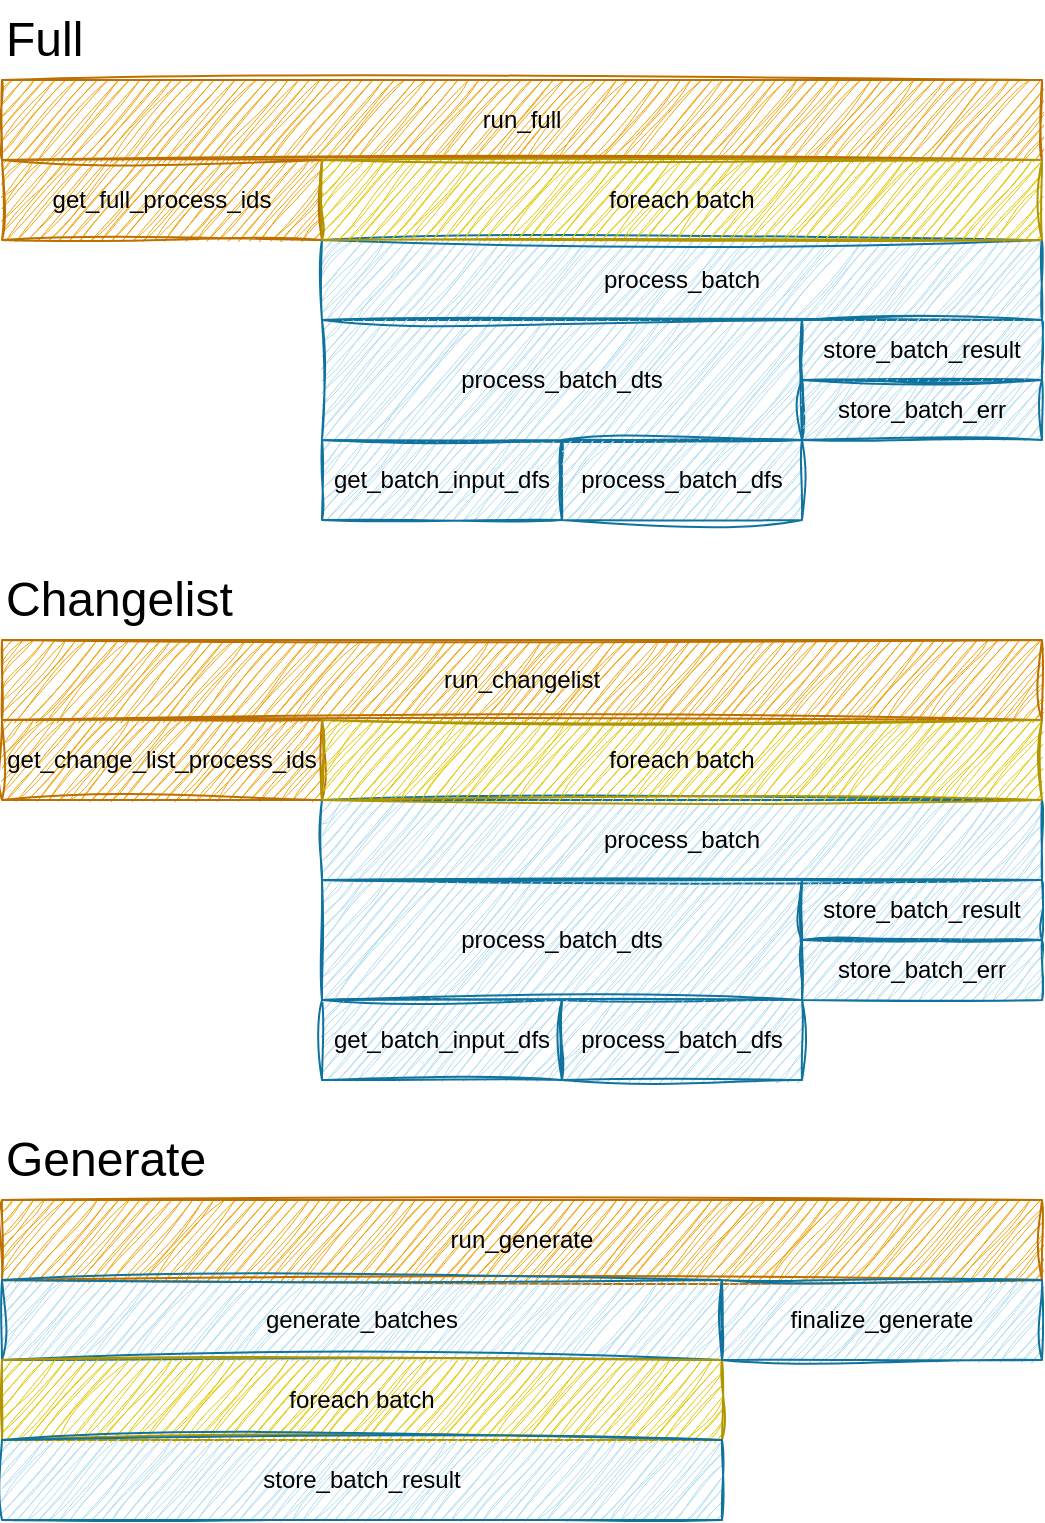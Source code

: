 <mxfile>
    <diagram id="_LABzlGnOxJPrFOFE8tK" name="run_full">
        <mxGraphModel dx="1492" dy="806" grid="1" gridSize="10" guides="1" tooltips="1" connect="1" arrows="1" fold="1" page="1" pageScale="1" pageWidth="850" pageHeight="1100" background="#ffffff" math="0" shadow="0">
            <root>
                <mxCell id="0"/>
                <mxCell id="1" parent="0"/>
                <mxCell id="2" value="run_full" style="rounded=0;whiteSpace=wrap;html=1;fillColor=#f0a30a;strokeColor=#BD7000;strokeWidth=1;perimeterSpacing=0;glass=0;sketch=1;curveFitting=1;jiggle=2;shadow=0;fontColor=#000000;" parent="1" vertex="1">
                    <mxGeometry x="40" y="40" width="520" height="40" as="geometry"/>
                </mxCell>
                <mxCell id="3" value="get_full_process_ids" style="rounded=0;whiteSpace=wrap;html=1;fillColor=#f0a30a;strokeColor=#BD7000;strokeWidth=1;perimeterSpacing=0;glass=0;sketch=1;curveFitting=1;jiggle=2;shadow=0;fontColor=#000000;" parent="1" vertex="1">
                    <mxGeometry x="40" y="80" width="160" height="40" as="geometry"/>
                </mxCell>
                <mxCell id="4" value="process_batch" style="rounded=0;whiteSpace=wrap;html=1;fillColor=#b1ddf0;strokeColor=#10739e;strokeWidth=1;perimeterSpacing=0;glass=0;sketch=1;curveFitting=1;jiggle=2;shadow=0;" parent="1" vertex="1">
                    <mxGeometry x="200" y="120" width="360" height="40" as="geometry"/>
                </mxCell>
                <mxCell id="5" value="foreach batch" style="rounded=0;whiteSpace=wrap;html=1;strokeWidth=1;perimeterSpacing=0;glass=0;sketch=1;curveFitting=1;jiggle=2;shadow=0;fillColor=#e3c800;strokeColor=#B09500;fontColor=#000000;" parent="1" vertex="1">
                    <mxGeometry x="200" y="80" width="360" height="40" as="geometry"/>
                </mxCell>
                <mxCell id="6" value="process_batch_dts" style="rounded=0;whiteSpace=wrap;html=1;fillColor=#b1ddf0;strokeColor=#10739e;strokeWidth=1;perimeterSpacing=0;glass=0;sketch=1;curveFitting=1;jiggle=2;shadow=0;" parent="1" vertex="1">
                    <mxGeometry x="200" y="160" width="240" height="60" as="geometry"/>
                </mxCell>
                <mxCell id="7" value="store_batch_result" style="rounded=0;whiteSpace=wrap;html=1;fillColor=#b1ddf0;strokeColor=#10739e;strokeWidth=1;perimeterSpacing=0;glass=0;sketch=1;curveFitting=1;jiggle=2;shadow=0;" parent="1" vertex="1">
                    <mxGeometry x="440" y="160" width="120" height="30" as="geometry"/>
                </mxCell>
                <mxCell id="8" value="get_batch_input_dfs" style="rounded=0;whiteSpace=wrap;html=1;fillColor=#b1ddf0;strokeColor=#10739e;strokeWidth=1;perimeterSpacing=0;glass=0;sketch=1;curveFitting=1;jiggle=2;shadow=0;" parent="1" vertex="1">
                    <mxGeometry x="200" y="220" width="120" height="40" as="geometry"/>
                </mxCell>
                <mxCell id="9" value="process_batch_dfs" style="rounded=0;whiteSpace=wrap;html=1;fillColor=#b1ddf0;strokeColor=#10739e;strokeWidth=1;perimeterSpacing=0;glass=0;sketch=1;curveFitting=1;jiggle=2;shadow=0;" parent="1" vertex="1">
                    <mxGeometry x="320" y="220" width="120" height="40" as="geometry"/>
                </mxCell>
                <mxCell id="GeVadQ1i7Gmi9rNTnFdB-9" value="run_changelist" style="rounded=0;whiteSpace=wrap;html=1;fillColor=#f0a30a;strokeColor=#BD7000;strokeWidth=1;perimeterSpacing=0;glass=0;sketch=1;curveFitting=1;jiggle=2;shadow=0;fontColor=#000000;" parent="1" vertex="1">
                    <mxGeometry x="40" y="320" width="520" height="40" as="geometry"/>
                </mxCell>
                <mxCell id="GeVadQ1i7Gmi9rNTnFdB-10" value="get_change_list_process_ids" style="rounded=0;whiteSpace=wrap;html=1;fillColor=#f0a30a;strokeColor=#BD7000;strokeWidth=1;perimeterSpacing=0;glass=0;sketch=1;curveFitting=1;jiggle=2;shadow=0;fontColor=#000000;" parent="1" vertex="1">
                    <mxGeometry x="40" y="360" width="160" height="40" as="geometry"/>
                </mxCell>
                <mxCell id="GeVadQ1i7Gmi9rNTnFdB-11" value="process_batch" style="rounded=0;whiteSpace=wrap;html=1;fillColor=#b1ddf0;strokeColor=#10739e;strokeWidth=1;perimeterSpacing=0;glass=0;sketch=1;curveFitting=1;jiggle=2;shadow=0;" parent="1" vertex="1">
                    <mxGeometry x="200" y="400" width="360" height="40" as="geometry"/>
                </mxCell>
                <mxCell id="GeVadQ1i7Gmi9rNTnFdB-12" value="foreach batch" style="rounded=0;whiteSpace=wrap;html=1;fillColor=#e3c800;strokeColor=#B09500;fontColor=#000000;strokeWidth=1;perimeterSpacing=0;glass=0;sketch=1;curveFitting=1;jiggle=2;shadow=0;" parent="1" vertex="1">
                    <mxGeometry x="200" y="360" width="360" height="40" as="geometry"/>
                </mxCell>
                <mxCell id="GeVadQ1i7Gmi9rNTnFdB-15" value="get_batch_input_dfs" style="rounded=0;whiteSpace=wrap;html=1;fillColor=#b1ddf0;strokeColor=#10739e;strokeWidth=1;perimeterSpacing=0;glass=0;sketch=1;curveFitting=1;jiggle=2;shadow=0;" parent="1" vertex="1">
                    <mxGeometry x="200" y="500" width="120" height="40" as="geometry"/>
                </mxCell>
                <mxCell id="GeVadQ1i7Gmi9rNTnFdB-16" value="process_batch_dfs" style="rounded=0;whiteSpace=wrap;html=1;fillColor=#b1ddf0;strokeColor=#10739e;strokeWidth=1;perimeterSpacing=0;glass=0;sketch=1;curveFitting=1;jiggle=2;shadow=0;" parent="1" vertex="1">
                    <mxGeometry x="320" y="500" width="120" height="40" as="geometry"/>
                </mxCell>
                <mxCell id="11" value="run_generate" style="rounded=0;whiteSpace=wrap;html=1;fillColor=#f0a30a;strokeColor=#BD7000;strokeWidth=1;perimeterSpacing=0;glass=0;sketch=1;curveFitting=1;jiggle=2;shadow=0;fontColor=#000000;" parent="1" vertex="1">
                    <mxGeometry x="40" y="600" width="520" height="40" as="geometry"/>
                </mxCell>
                <mxCell id="13" value="generate_batches" style="rounded=0;whiteSpace=wrap;html=1;fillColor=#b1ddf0;strokeColor=#10739e;strokeWidth=1;perimeterSpacing=0;glass=0;sketch=1;curveFitting=1;jiggle=2;shadow=0;" parent="1" vertex="1">
                    <mxGeometry x="40" y="640" width="360" height="40" as="geometry"/>
                </mxCell>
                <mxCell id="14" value="foreach batch" style="rounded=0;whiteSpace=wrap;html=1;fillColor=#e3c800;strokeColor=#B09500;fontColor=#000000;strokeWidth=1;perimeterSpacing=0;glass=0;sketch=1;curveFitting=1;jiggle=2;shadow=0;" parent="1" vertex="1">
                    <mxGeometry x="40" y="680" width="360" height="40" as="geometry"/>
                </mxCell>
                <mxCell id="18" value="store_batch_result" style="rounded=0;whiteSpace=wrap;html=1;fillColor=#b1ddf0;strokeColor=#10739e;strokeWidth=1;perimeterSpacing=0;glass=0;sketch=1;curveFitting=1;jiggle=2;shadow=0;" parent="1" vertex="1">
                    <mxGeometry x="40" y="720" width="360" height="40" as="geometry"/>
                </mxCell>
                <mxCell id="19" value="finalize_generate" style="rounded=0;whiteSpace=wrap;html=1;fillColor=#b1ddf0;strokeColor=#10739e;strokeWidth=1;perimeterSpacing=0;glass=0;sketch=1;curveFitting=1;jiggle=2;shadow=0;" parent="1" vertex="1">
                    <mxGeometry x="400" y="640" width="160" height="40" as="geometry"/>
                </mxCell>
                <mxCell id="20" value="Full" style="text;html=1;strokeColor=none;fillColor=none;align=left;verticalAlign=middle;whiteSpace=wrap;rounded=0;fontSize=24;" parent="1" vertex="1">
                    <mxGeometry x="40" width="280" height="40" as="geometry"/>
                </mxCell>
                <mxCell id="21" value="Changelist" style="text;html=1;strokeColor=none;fillColor=none;align=left;verticalAlign=middle;whiteSpace=wrap;rounded=0;fontSize=24;" parent="1" vertex="1">
                    <mxGeometry x="40" y="280" width="280" height="40" as="geometry"/>
                </mxCell>
                <mxCell id="22" value="Generate" style="text;html=1;strokeColor=none;fillColor=none;align=left;verticalAlign=middle;whiteSpace=wrap;rounded=0;fontSize=24;" parent="1" vertex="1">
                    <mxGeometry x="40" y="560" width="280" height="40" as="geometry"/>
                </mxCell>
                <mxCell id="24" value="store_batch_err" style="rounded=0;whiteSpace=wrap;html=1;fillColor=#b1ddf0;strokeColor=#10739e;strokeWidth=1;perimeterSpacing=0;glass=0;sketch=1;curveFitting=1;jiggle=2;shadow=0;" vertex="1" parent="1">
                    <mxGeometry x="440" y="190" width="120" height="30" as="geometry"/>
                </mxCell>
                <mxCell id="26" value="process_batch_dts" style="rounded=0;whiteSpace=wrap;html=1;fillColor=#b1ddf0;strokeColor=#10739e;strokeWidth=1;perimeterSpacing=0;glass=0;sketch=1;curveFitting=1;jiggle=2;shadow=0;" vertex="1" parent="1">
                    <mxGeometry x="200" y="440" width="240" height="60" as="geometry"/>
                </mxCell>
                <mxCell id="27" value="store_batch_result" style="rounded=0;whiteSpace=wrap;html=1;fillColor=#b1ddf0;strokeColor=#10739e;strokeWidth=1;perimeterSpacing=0;glass=0;sketch=1;curveFitting=1;jiggle=2;shadow=0;" vertex="1" parent="1">
                    <mxGeometry x="440" y="440" width="120" height="30" as="geometry"/>
                </mxCell>
                <mxCell id="28" value="store_batch_err" style="rounded=0;whiteSpace=wrap;html=1;fillColor=#b1ddf0;strokeColor=#10739e;strokeWidth=1;perimeterSpacing=0;glass=0;sketch=1;curveFitting=1;jiggle=2;shadow=0;" vertex="1" parent="1">
                    <mxGeometry x="440" y="470" width="120" height="30" as="geometry"/>
                </mxCell>
            </root>
        </mxGraphModel>
    </diagram>
</mxfile>